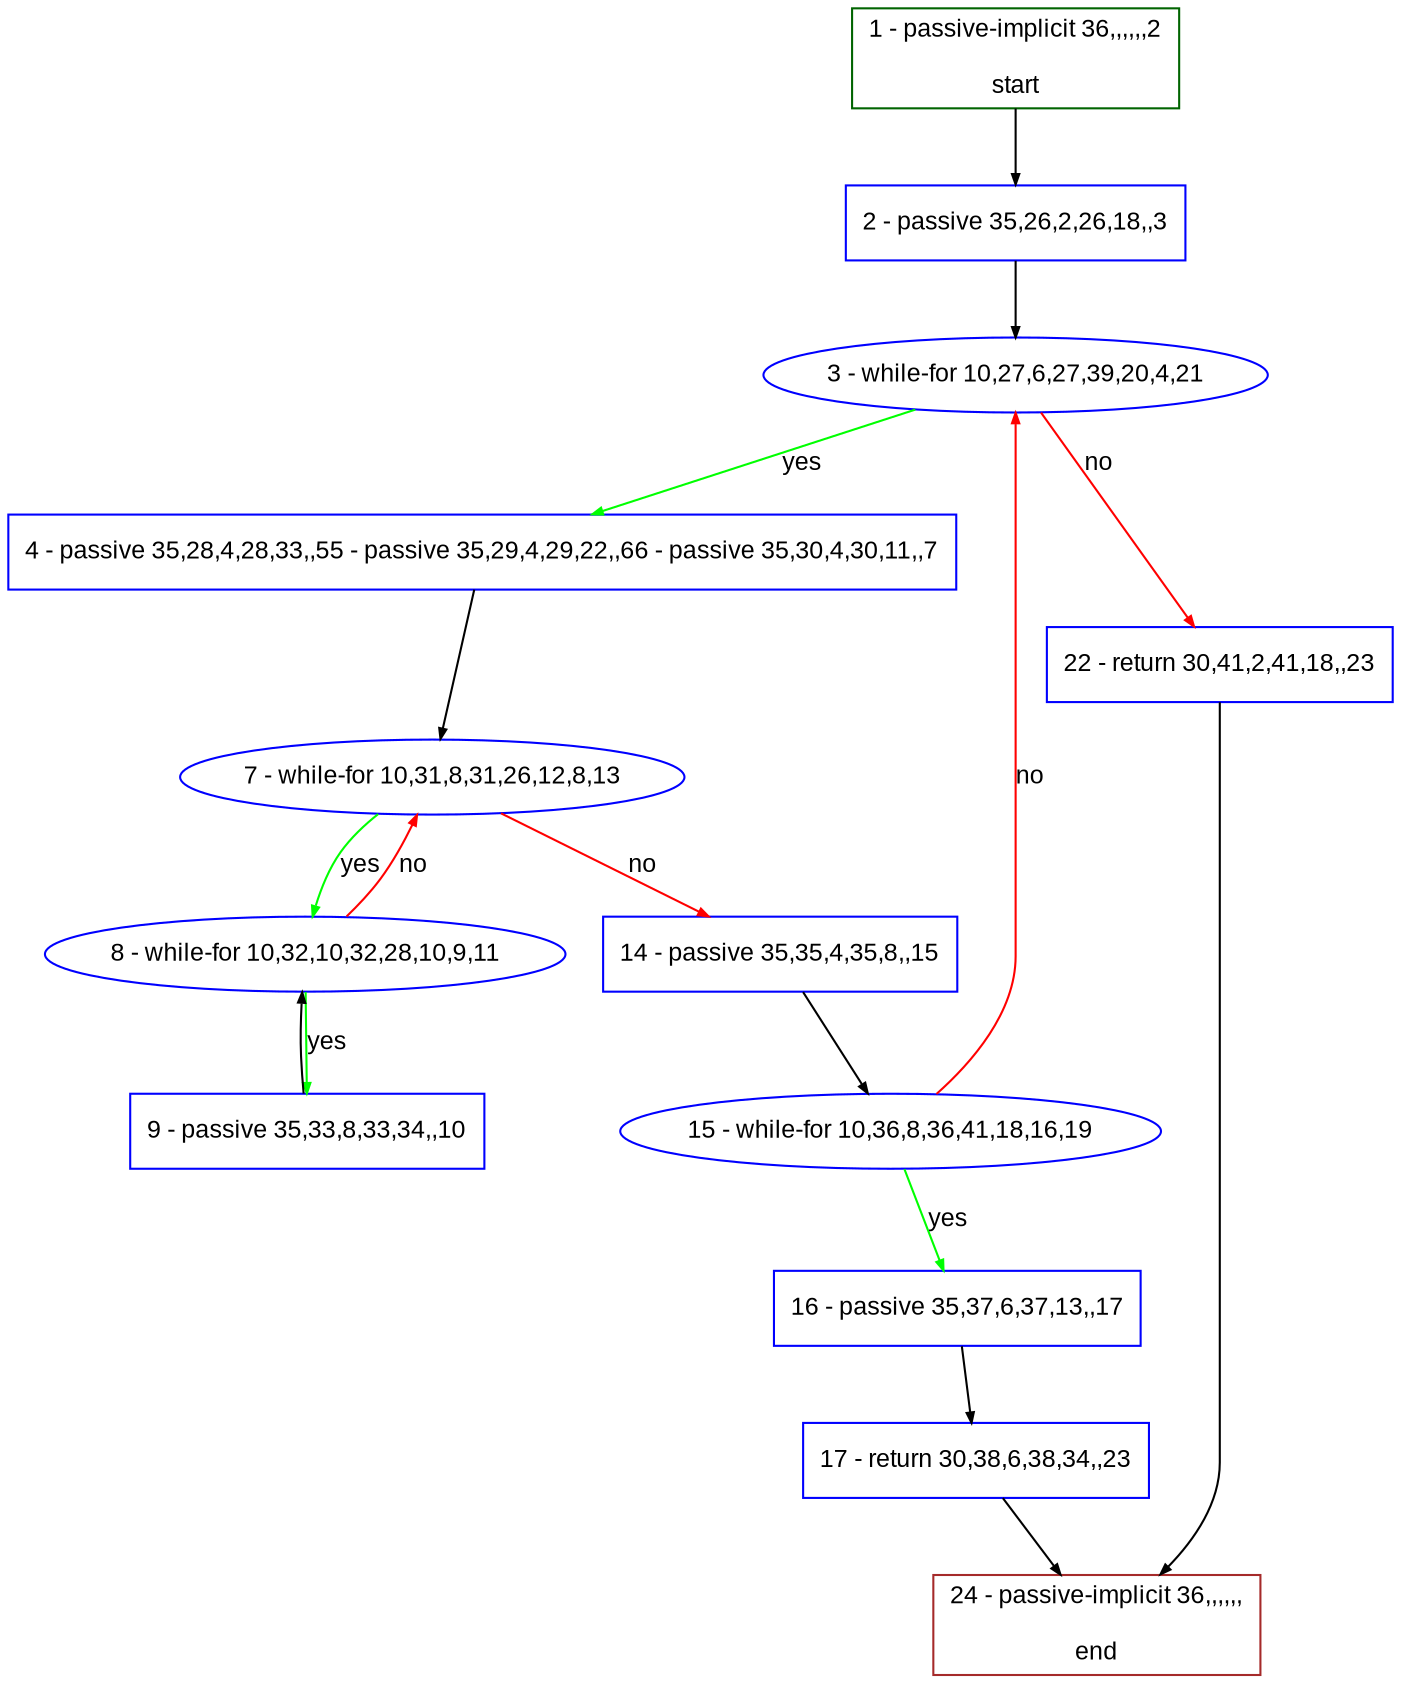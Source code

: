 digraph "" {
  graph [pack="true", label="", fontsize="12", packmode="clust", fontname="Arial", fillcolor="#FFFFCC", bgcolor="white", style="rounded,filled", compound="true"];
  node [node_initialized="no", label="", color="grey", fontsize="12", fillcolor="white", fontname="Arial", style="filled", shape="rectangle", compound="true", fixedsize="false"];
  edge [fontcolor="black", arrowhead="normal", arrowtail="none", arrowsize="0.5", ltail="", label="", color="black", fontsize="12", lhead="", fontname="Arial", dir="forward", compound="true"];
  __N1 [label="2 - passive 35,26,2,26,18,,3", color="#0000ff", fillcolor="#ffffff", style="filled", shape="box"];
  __N2 [label="1 - passive-implicit 36,,,,,,2\n\nstart", color="#006400", fillcolor="#ffffff", style="filled", shape="box"];
  __N3 [label="3 - while-for 10,27,6,27,39,20,4,21", color="#0000ff", fillcolor="#ffffff", style="filled", shape="oval"];
  __N4 [label="4 - passive 35,28,4,28,33,,55 - passive 35,29,4,29,22,,66 - passive 35,30,4,30,11,,7", color="#0000ff", fillcolor="#ffffff", style="filled", shape="box"];
  __N5 [label="22 - return 30,41,2,41,18,,23", color="#0000ff", fillcolor="#ffffff", style="filled", shape="box"];
  __N6 [label="7 - while-for 10,31,8,31,26,12,8,13", color="#0000ff", fillcolor="#ffffff", style="filled", shape="oval"];
  __N7 [label="8 - while-for 10,32,10,32,28,10,9,11", color="#0000ff", fillcolor="#ffffff", style="filled", shape="oval"];
  __N8 [label="14 - passive 35,35,4,35,8,,15", color="#0000ff", fillcolor="#ffffff", style="filled", shape="box"];
  __N9 [label="9 - passive 35,33,8,33,34,,10", color="#0000ff", fillcolor="#ffffff", style="filled", shape="box"];
  __N10 [label="15 - while-for 10,36,8,36,41,18,16,19", color="#0000ff", fillcolor="#ffffff", style="filled", shape="oval"];
  __N11 [label="16 - passive 35,37,6,37,13,,17", color="#0000ff", fillcolor="#ffffff", style="filled", shape="box"];
  __N12 [label="17 - return 30,38,6,38,34,,23", color="#0000ff", fillcolor="#ffffff", style="filled", shape="box"];
  __N13 [label="24 - passive-implicit 36,,,,,,\n\nend", color="#a52a2a", fillcolor="#ffffff", style="filled", shape="box"];
  __N2 -> __N1 [arrowhead="normal", arrowtail="none", color="#000000", label="", dir="forward"];
  __N1 -> __N3 [arrowhead="normal", arrowtail="none", color="#000000", label="", dir="forward"];
  __N3 -> __N4 [arrowhead="normal", arrowtail="none", color="#00ff00", label="yes", dir="forward"];
  __N3 -> __N5 [arrowhead="normal", arrowtail="none", color="#ff0000", label="no", dir="forward"];
  __N4 -> __N6 [arrowhead="normal", arrowtail="none", color="#000000", label="", dir="forward"];
  __N6 -> __N7 [arrowhead="normal", arrowtail="none", color="#00ff00", label="yes", dir="forward"];
  __N7 -> __N6 [arrowhead="normal", arrowtail="none", color="#ff0000", label="no", dir="forward"];
  __N6 -> __N8 [arrowhead="normal", arrowtail="none", color="#ff0000", label="no", dir="forward"];
  __N7 -> __N9 [arrowhead="normal", arrowtail="none", color="#00ff00", label="yes", dir="forward"];
  __N9 -> __N7 [arrowhead="normal", arrowtail="none", color="#000000", label="", dir="forward"];
  __N8 -> __N10 [arrowhead="normal", arrowtail="none", color="#000000", label="", dir="forward"];
  __N10 -> __N3 [arrowhead="normal", arrowtail="none", color="#ff0000", label="no", dir="forward"];
  __N10 -> __N11 [arrowhead="normal", arrowtail="none", color="#00ff00", label="yes", dir="forward"];
  __N11 -> __N12 [arrowhead="normal", arrowtail="none", color="#000000", label="", dir="forward"];
  __N12 -> __N13 [arrowhead="normal", arrowtail="none", color="#000000", label="", dir="forward"];
  __N5 -> __N13 [arrowhead="normal", arrowtail="none", color="#000000", label="", dir="forward"];
}
